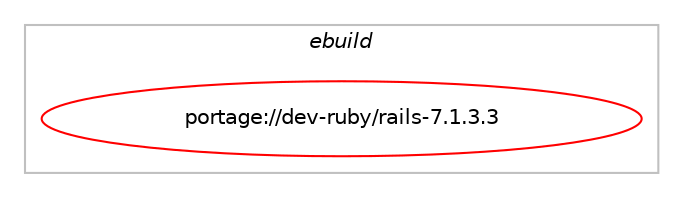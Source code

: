 digraph prolog {

# *************
# Graph options
# *************

newrank=true;
concentrate=true;
compound=true;
graph [rankdir=LR,fontname=Helvetica,fontsize=10,ranksep=1.5];#, ranksep=2.5, nodesep=0.2];
edge  [arrowhead=vee];
node  [fontname=Helvetica,fontsize=10];

# **********
# The ebuild
# **********

subgraph cluster_leftcol {
color=gray;
label=<<i>ebuild</i>>;
id [label="portage://dev-ruby/rails-7.1.3.3", color=red, width=4, href="../dev-ruby/rails-7.1.3.3.svg"];
}

# ****************
# The dependencies
# ****************

subgraph cluster_midcol {
color=gray;
label=<<i>dependencies</i>>;
subgraph cluster_compile {
fillcolor="#eeeeee";
style=filled;
label=<<i>compile</i>>;
# *** BEGIN UNKNOWN DEPENDENCY TYPE (TODO) ***
# id -> equal(use_conditional_group(positive,ruby_targets_ruby31,portage://dev-ruby/rails-7.1.3.3,[package_dependency(portage://dev-ruby/rails-7.1.3.3,install,no,dev-lang,ruby,none,[,,],[slot(3.1)],[])]))
# *** END UNKNOWN DEPENDENCY TYPE (TODO) ***

# *** BEGIN UNKNOWN DEPENDENCY TYPE (TODO) ***
# id -> equal(use_conditional_group(positive,ruby_targets_ruby31,portage://dev-ruby/rails-7.1.3.3,[package_dependency(portage://dev-ruby/rails-7.1.3.3,install,no,virtual,rubygems,none,[,,],[],[use(enable(ruby_targets_ruby31),negative)])]))
# *** END UNKNOWN DEPENDENCY TYPE (TODO) ***

# *** BEGIN UNKNOWN DEPENDENCY TYPE (TODO) ***
# id -> equal(use_conditional_group(positive,ruby_targets_ruby32,portage://dev-ruby/rails-7.1.3.3,[package_dependency(portage://dev-ruby/rails-7.1.3.3,install,no,dev-lang,ruby,none,[,,],[slot(3.2)],[])]))
# *** END UNKNOWN DEPENDENCY TYPE (TODO) ***

# *** BEGIN UNKNOWN DEPENDENCY TYPE (TODO) ***
# id -> equal(use_conditional_group(positive,ruby_targets_ruby32,portage://dev-ruby/rails-7.1.3.3,[package_dependency(portage://dev-ruby/rails-7.1.3.3,install,no,virtual,rubygems,none,[,,],[],[use(enable(ruby_targets_ruby32),negative)])]))
# *** END UNKNOWN DEPENDENCY TYPE (TODO) ***

# *** BEGIN UNKNOWN DEPENDENCY TYPE (TODO) ***
# id -> equal(use_conditional_group(positive,ruby_targets_ruby33,portage://dev-ruby/rails-7.1.3.3,[package_dependency(portage://dev-ruby/rails-7.1.3.3,install,no,dev-lang,ruby,none,[,,],[slot(3.3)],[])]))
# *** END UNKNOWN DEPENDENCY TYPE (TODO) ***

# *** BEGIN UNKNOWN DEPENDENCY TYPE (TODO) ***
# id -> equal(use_conditional_group(positive,ruby_targets_ruby33,portage://dev-ruby/rails-7.1.3.3,[package_dependency(portage://dev-ruby/rails-7.1.3.3,install,no,virtual,rubygems,none,[,,],[],[use(enable(ruby_targets_ruby33),negative)])]))
# *** END UNKNOWN DEPENDENCY TYPE (TODO) ***

}
subgraph cluster_compileandrun {
fillcolor="#eeeeee";
style=filled;
label=<<i>compile and run</i>>;
}
subgraph cluster_run {
fillcolor="#eeeeee";
style=filled;
label=<<i>run</i>>;
# *** BEGIN UNKNOWN DEPENDENCY TYPE (TODO) ***
# id -> equal(use_conditional_group(positive,ruby_targets_ruby31,portage://dev-ruby/rails-7.1.3.3,[package_dependency(portage://dev-ruby/rails-7.1.3.3,run,no,dev-lang,ruby,none,[,,],[slot(3.1)],[])]))
# *** END UNKNOWN DEPENDENCY TYPE (TODO) ***

# *** BEGIN UNKNOWN DEPENDENCY TYPE (TODO) ***
# id -> equal(use_conditional_group(positive,ruby_targets_ruby31,portage://dev-ruby/rails-7.1.3.3,[package_dependency(portage://dev-ruby/rails-7.1.3.3,run,no,dev-ruby,actioncable,tilde,[7.1.3.3,,,7.1.3.3],[],[use(enable(ruby_targets_ruby31),negative)]),package_dependency(portage://dev-ruby/rails-7.1.3.3,run,no,dev-ruby,actionmailbox,tilde,[7.1.3.3,,,7.1.3.3],[],[use(enable(ruby_targets_ruby31),negative)]),package_dependency(portage://dev-ruby/rails-7.1.3.3,run,no,dev-ruby,actionmailer,tilde,[7.1.3.3,,,7.1.3.3],[],[use(enable(ruby_targets_ruby31),negative)]),package_dependency(portage://dev-ruby/rails-7.1.3.3,run,no,dev-ruby,actionpack,tilde,[7.1.3.3,,,7.1.3.3],[],[use(enable(ruby_targets_ruby31),negative)]),package_dependency(portage://dev-ruby/rails-7.1.3.3,run,no,dev-ruby,actiontext,tilde,[7.1.3.3,,,7.1.3.3],[],[use(enable(ruby_targets_ruby31),negative)]),package_dependency(portage://dev-ruby/rails-7.1.3.3,run,no,dev-ruby,actionview,tilde,[7.1.3.3,,,7.1.3.3],[],[use(enable(ruby_targets_ruby31),negative)]),package_dependency(portage://dev-ruby/rails-7.1.3.3,run,no,dev-ruby,activejob,tilde,[7.1.3.3,,,7.1.3.3],[],[use(enable(ruby_targets_ruby31),negative)]),package_dependency(portage://dev-ruby/rails-7.1.3.3,run,no,dev-ruby,activemodel,tilde,[7.1.3.3,,,7.1.3.3],[],[use(enable(ruby_targets_ruby31),negative)]),package_dependency(portage://dev-ruby/rails-7.1.3.3,run,no,dev-ruby,activerecord,tilde,[7.1.3.3,,,7.1.3.3],[],[use(enable(ruby_targets_ruby31),negative)]),package_dependency(portage://dev-ruby/rails-7.1.3.3,run,no,dev-ruby,activestorage,tilde,[7.1.3.3,,,7.1.3.3],[],[use(enable(ruby_targets_ruby31),negative)]),package_dependency(portage://dev-ruby/rails-7.1.3.3,run,no,dev-ruby,activesupport,tilde,[7.1.3.3,,,7.1.3.3],[],[use(enable(ruby_targets_ruby31),negative)]),package_dependency(portage://dev-ruby/rails-7.1.3.3,run,no,dev-ruby,bundler,greaterequal,[1.15.0,,,1.15.0],any_different_slot,[use(enable(ruby_targets_ruby31),negative)]),package_dependency(portage://dev-ruby/rails-7.1.3.3,run,no,dev-ruby,railties,tilde,[7.1.3.3,,,7.1.3.3],[],[use(enable(ruby_targets_ruby31),negative)])]))
# *** END UNKNOWN DEPENDENCY TYPE (TODO) ***

# *** BEGIN UNKNOWN DEPENDENCY TYPE (TODO) ***
# id -> equal(use_conditional_group(positive,ruby_targets_ruby31,portage://dev-ruby/rails-7.1.3.3,[package_dependency(portage://dev-ruby/rails-7.1.3.3,run,no,virtual,rubygems,none,[,,],[],[use(enable(ruby_targets_ruby31),negative)])]))
# *** END UNKNOWN DEPENDENCY TYPE (TODO) ***

# *** BEGIN UNKNOWN DEPENDENCY TYPE (TODO) ***
# id -> equal(use_conditional_group(positive,ruby_targets_ruby32,portage://dev-ruby/rails-7.1.3.3,[package_dependency(portage://dev-ruby/rails-7.1.3.3,run,no,dev-lang,ruby,none,[,,],[slot(3.2)],[])]))
# *** END UNKNOWN DEPENDENCY TYPE (TODO) ***

# *** BEGIN UNKNOWN DEPENDENCY TYPE (TODO) ***
# id -> equal(use_conditional_group(positive,ruby_targets_ruby32,portage://dev-ruby/rails-7.1.3.3,[package_dependency(portage://dev-ruby/rails-7.1.3.3,run,no,dev-ruby,actioncable,tilde,[7.1.3.3,,,7.1.3.3],[],[use(enable(ruby_targets_ruby32),negative)]),package_dependency(portage://dev-ruby/rails-7.1.3.3,run,no,dev-ruby,actionmailbox,tilde,[7.1.3.3,,,7.1.3.3],[],[use(enable(ruby_targets_ruby32),negative)]),package_dependency(portage://dev-ruby/rails-7.1.3.3,run,no,dev-ruby,actionmailer,tilde,[7.1.3.3,,,7.1.3.3],[],[use(enable(ruby_targets_ruby32),negative)]),package_dependency(portage://dev-ruby/rails-7.1.3.3,run,no,dev-ruby,actionpack,tilde,[7.1.3.3,,,7.1.3.3],[],[use(enable(ruby_targets_ruby32),negative)]),package_dependency(portage://dev-ruby/rails-7.1.3.3,run,no,dev-ruby,actiontext,tilde,[7.1.3.3,,,7.1.3.3],[],[use(enable(ruby_targets_ruby32),negative)]),package_dependency(portage://dev-ruby/rails-7.1.3.3,run,no,dev-ruby,actionview,tilde,[7.1.3.3,,,7.1.3.3],[],[use(enable(ruby_targets_ruby32),negative)]),package_dependency(portage://dev-ruby/rails-7.1.3.3,run,no,dev-ruby,activejob,tilde,[7.1.3.3,,,7.1.3.3],[],[use(enable(ruby_targets_ruby32),negative)]),package_dependency(portage://dev-ruby/rails-7.1.3.3,run,no,dev-ruby,activemodel,tilde,[7.1.3.3,,,7.1.3.3],[],[use(enable(ruby_targets_ruby32),negative)]),package_dependency(portage://dev-ruby/rails-7.1.3.3,run,no,dev-ruby,activerecord,tilde,[7.1.3.3,,,7.1.3.3],[],[use(enable(ruby_targets_ruby32),negative)]),package_dependency(portage://dev-ruby/rails-7.1.3.3,run,no,dev-ruby,activestorage,tilde,[7.1.3.3,,,7.1.3.3],[],[use(enable(ruby_targets_ruby32),negative)]),package_dependency(portage://dev-ruby/rails-7.1.3.3,run,no,dev-ruby,activesupport,tilde,[7.1.3.3,,,7.1.3.3],[],[use(enable(ruby_targets_ruby32),negative)]),package_dependency(portage://dev-ruby/rails-7.1.3.3,run,no,dev-ruby,bundler,greaterequal,[1.15.0,,,1.15.0],any_different_slot,[use(enable(ruby_targets_ruby32),negative)]),package_dependency(portage://dev-ruby/rails-7.1.3.3,run,no,dev-ruby,railties,tilde,[7.1.3.3,,,7.1.3.3],[],[use(enable(ruby_targets_ruby32),negative)])]))
# *** END UNKNOWN DEPENDENCY TYPE (TODO) ***

# *** BEGIN UNKNOWN DEPENDENCY TYPE (TODO) ***
# id -> equal(use_conditional_group(positive,ruby_targets_ruby32,portage://dev-ruby/rails-7.1.3.3,[package_dependency(portage://dev-ruby/rails-7.1.3.3,run,no,virtual,rubygems,none,[,,],[],[use(enable(ruby_targets_ruby32),negative)])]))
# *** END UNKNOWN DEPENDENCY TYPE (TODO) ***

# *** BEGIN UNKNOWN DEPENDENCY TYPE (TODO) ***
# id -> equal(use_conditional_group(positive,ruby_targets_ruby33,portage://dev-ruby/rails-7.1.3.3,[package_dependency(portage://dev-ruby/rails-7.1.3.3,run,no,dev-lang,ruby,none,[,,],[slot(3.3)],[])]))
# *** END UNKNOWN DEPENDENCY TYPE (TODO) ***

# *** BEGIN UNKNOWN DEPENDENCY TYPE (TODO) ***
# id -> equal(use_conditional_group(positive,ruby_targets_ruby33,portage://dev-ruby/rails-7.1.3.3,[package_dependency(portage://dev-ruby/rails-7.1.3.3,run,no,dev-ruby,actioncable,tilde,[7.1.3.3,,,7.1.3.3],[],[use(enable(ruby_targets_ruby33),negative)]),package_dependency(portage://dev-ruby/rails-7.1.3.3,run,no,dev-ruby,actionmailbox,tilde,[7.1.3.3,,,7.1.3.3],[],[use(enable(ruby_targets_ruby33),negative)]),package_dependency(portage://dev-ruby/rails-7.1.3.3,run,no,dev-ruby,actionmailer,tilde,[7.1.3.3,,,7.1.3.3],[],[use(enable(ruby_targets_ruby33),negative)]),package_dependency(portage://dev-ruby/rails-7.1.3.3,run,no,dev-ruby,actionpack,tilde,[7.1.3.3,,,7.1.3.3],[],[use(enable(ruby_targets_ruby33),negative)]),package_dependency(portage://dev-ruby/rails-7.1.3.3,run,no,dev-ruby,actiontext,tilde,[7.1.3.3,,,7.1.3.3],[],[use(enable(ruby_targets_ruby33),negative)]),package_dependency(portage://dev-ruby/rails-7.1.3.3,run,no,dev-ruby,actionview,tilde,[7.1.3.3,,,7.1.3.3],[],[use(enable(ruby_targets_ruby33),negative)]),package_dependency(portage://dev-ruby/rails-7.1.3.3,run,no,dev-ruby,activejob,tilde,[7.1.3.3,,,7.1.3.3],[],[use(enable(ruby_targets_ruby33),negative)]),package_dependency(portage://dev-ruby/rails-7.1.3.3,run,no,dev-ruby,activemodel,tilde,[7.1.3.3,,,7.1.3.3],[],[use(enable(ruby_targets_ruby33),negative)]),package_dependency(portage://dev-ruby/rails-7.1.3.3,run,no,dev-ruby,activerecord,tilde,[7.1.3.3,,,7.1.3.3],[],[use(enable(ruby_targets_ruby33),negative)]),package_dependency(portage://dev-ruby/rails-7.1.3.3,run,no,dev-ruby,activestorage,tilde,[7.1.3.3,,,7.1.3.3],[],[use(enable(ruby_targets_ruby33),negative)]),package_dependency(portage://dev-ruby/rails-7.1.3.3,run,no,dev-ruby,activesupport,tilde,[7.1.3.3,,,7.1.3.3],[],[use(enable(ruby_targets_ruby33),negative)]),package_dependency(portage://dev-ruby/rails-7.1.3.3,run,no,dev-ruby,bundler,greaterequal,[1.15.0,,,1.15.0],any_different_slot,[use(enable(ruby_targets_ruby33),negative)]),package_dependency(portage://dev-ruby/rails-7.1.3.3,run,no,dev-ruby,railties,tilde,[7.1.3.3,,,7.1.3.3],[],[use(enable(ruby_targets_ruby33),negative)])]))
# *** END UNKNOWN DEPENDENCY TYPE (TODO) ***

# *** BEGIN UNKNOWN DEPENDENCY TYPE (TODO) ***
# id -> equal(use_conditional_group(positive,ruby_targets_ruby33,portage://dev-ruby/rails-7.1.3.3,[package_dependency(portage://dev-ruby/rails-7.1.3.3,run,no,virtual,rubygems,none,[,,],[],[use(enable(ruby_targets_ruby33),negative)])]))
# *** END UNKNOWN DEPENDENCY TYPE (TODO) ***

}
}

# **************
# The candidates
# **************

subgraph cluster_choices {
rank=same;
color=gray;
label=<<i>candidates</i>>;

}

}
